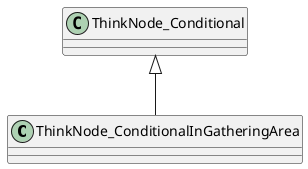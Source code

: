 @startuml
class ThinkNode_ConditionalInGatheringArea {
}
ThinkNode_Conditional <|-- ThinkNode_ConditionalInGatheringArea
@enduml
